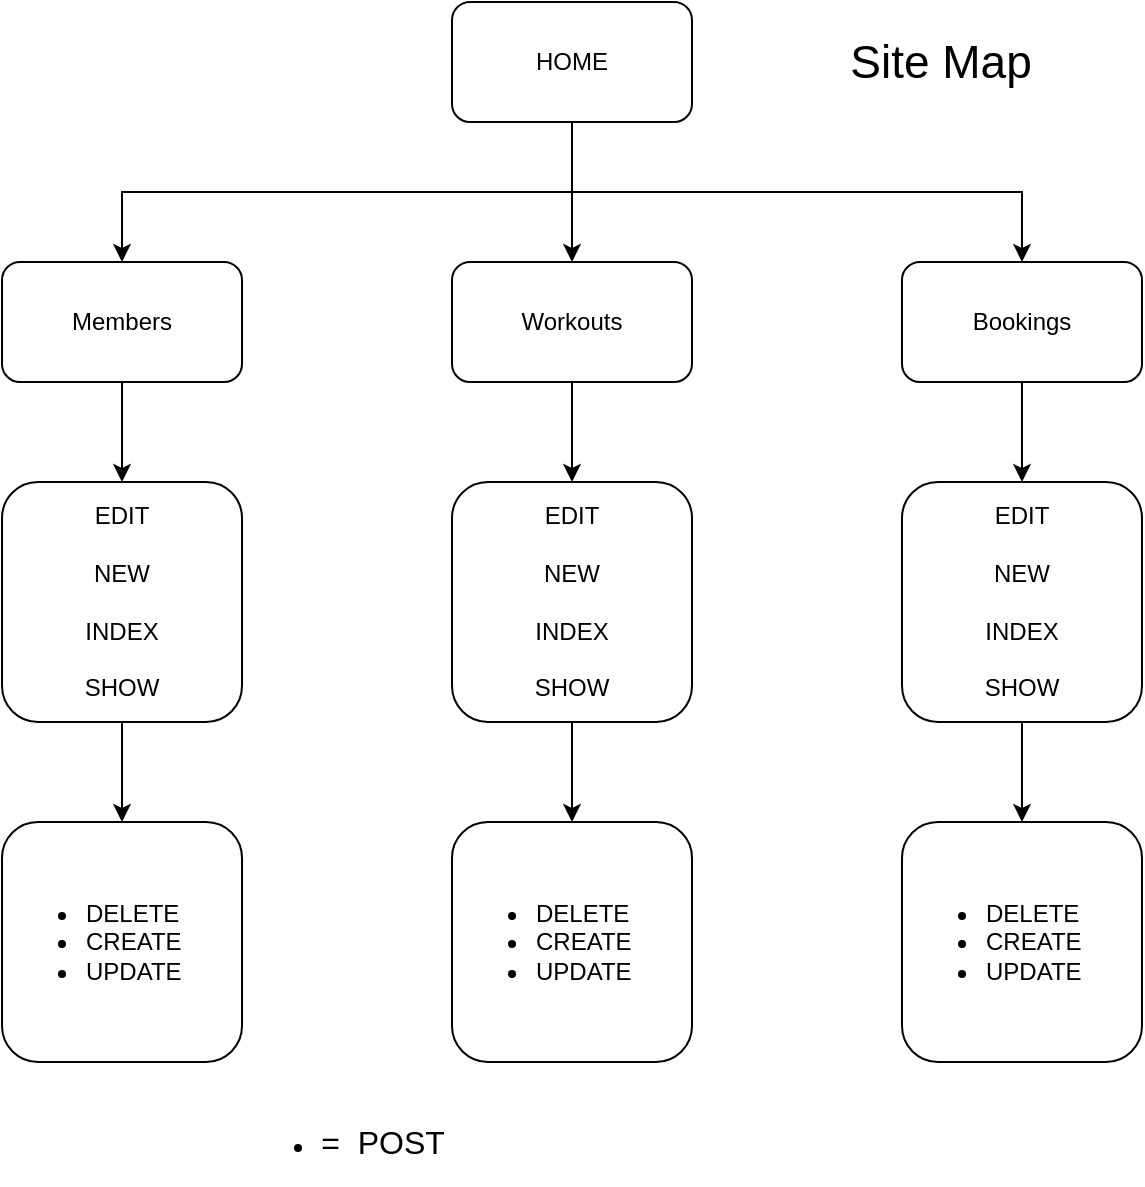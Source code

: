 <mxfile version="12.6.5" type="device"><diagram id="Tgwc8DYV5kd9_7t6jGFe" name="Page-1"><mxGraphModel dx="1186" dy="875" grid="1" gridSize="10" guides="1" tooltips="1" connect="1" arrows="1" fold="1" page="1" pageScale="1" pageWidth="850" pageHeight="1100" math="0" shadow="0"><root><mxCell id="0"/><mxCell id="1" parent="0"/><mxCell id="6gGqsFEvAjKLn2i0HNak-13" style="edgeStyle=orthogonalEdgeStyle;rounded=0;orthogonalLoop=1;jettySize=auto;html=1;exitX=0.5;exitY=1;exitDx=0;exitDy=0;entryX=0.5;entryY=0;entryDx=0;entryDy=0;" edge="1" parent="1" source="6gGqsFEvAjKLn2i0HNak-1" target="6gGqsFEvAjKLn2i0HNak-3"><mxGeometry relative="1" as="geometry"/></mxCell><mxCell id="6gGqsFEvAjKLn2i0HNak-14" style="edgeStyle=orthogonalEdgeStyle;rounded=0;orthogonalLoop=1;jettySize=auto;html=1;exitX=0.75;exitY=1;exitDx=0;exitDy=0;" edge="1" parent="1" source="6gGqsFEvAjKLn2i0HNak-1" target="6gGqsFEvAjKLn2i0HNak-4"><mxGeometry relative="1" as="geometry"><Array as="points"><mxPoint x="425" y="170"/><mxPoint x="425" y="205"/><mxPoint x="650" y="205"/></Array></mxGeometry></mxCell><mxCell id="6gGqsFEvAjKLn2i0HNak-15" style="edgeStyle=orthogonalEdgeStyle;rounded=0;orthogonalLoop=1;jettySize=auto;html=1;entryX=0.5;entryY=0;entryDx=0;entryDy=0;" edge="1" parent="1" source="6gGqsFEvAjKLn2i0HNak-1" target="6gGqsFEvAjKLn2i0HNak-2"><mxGeometry relative="1" as="geometry"/></mxCell><mxCell id="6gGqsFEvAjKLn2i0HNak-1" value="HOME" style="rounded=1;whiteSpace=wrap;html=1;" vertex="1" parent="1"><mxGeometry x="365" y="110" width="120" height="60" as="geometry"/></mxCell><mxCell id="6gGqsFEvAjKLn2i0HNak-18" style="edgeStyle=orthogonalEdgeStyle;rounded=0;orthogonalLoop=1;jettySize=auto;html=1;exitX=0.5;exitY=1;exitDx=0;exitDy=0;entryX=0.5;entryY=0;entryDx=0;entryDy=0;" edge="1" parent="1" source="6gGqsFEvAjKLn2i0HNak-2" target="6gGqsFEvAjKLn2i0HNak-7"><mxGeometry relative="1" as="geometry"/></mxCell><mxCell id="6gGqsFEvAjKLn2i0HNak-2" value="Workouts" style="rounded=1;whiteSpace=wrap;html=1;" vertex="1" parent="1"><mxGeometry x="365" y="240" width="120" height="60" as="geometry"/></mxCell><mxCell id="6gGqsFEvAjKLn2i0HNak-16" style="edgeStyle=orthogonalEdgeStyle;rounded=0;orthogonalLoop=1;jettySize=auto;html=1;exitX=0.5;exitY=1;exitDx=0;exitDy=0;entryX=0.5;entryY=0;entryDx=0;entryDy=0;" edge="1" parent="1" source="6gGqsFEvAjKLn2i0HNak-3" target="6gGqsFEvAjKLn2i0HNak-6"><mxGeometry relative="1" as="geometry"/></mxCell><mxCell id="6gGqsFEvAjKLn2i0HNak-3" value="Members" style="rounded=1;whiteSpace=wrap;html=1;" vertex="1" parent="1"><mxGeometry x="140" y="240" width="120" height="60" as="geometry"/></mxCell><mxCell id="6gGqsFEvAjKLn2i0HNak-20" style="edgeStyle=orthogonalEdgeStyle;rounded=0;orthogonalLoop=1;jettySize=auto;html=1;exitX=0.5;exitY=1;exitDx=0;exitDy=0;entryX=0.5;entryY=0;entryDx=0;entryDy=0;" edge="1" parent="1" source="6gGqsFEvAjKLn2i0HNak-4" target="6gGqsFEvAjKLn2i0HNak-8"><mxGeometry relative="1" as="geometry"/></mxCell><mxCell id="6gGqsFEvAjKLn2i0HNak-4" value="Bookings" style="rounded=1;whiteSpace=wrap;html=1;" vertex="1" parent="1"><mxGeometry x="590" y="240" width="120" height="60" as="geometry"/></mxCell><mxCell id="6gGqsFEvAjKLn2i0HNak-17" style="edgeStyle=orthogonalEdgeStyle;rounded=0;orthogonalLoop=1;jettySize=auto;html=1;exitX=0.5;exitY=1;exitDx=0;exitDy=0;entryX=0.5;entryY=0;entryDx=0;entryDy=0;" edge="1" parent="1" source="6gGqsFEvAjKLn2i0HNak-6" target="6gGqsFEvAjKLn2i0HNak-9"><mxGeometry relative="1" as="geometry"/></mxCell><mxCell id="6gGqsFEvAjKLn2i0HNak-6" value="EDIT&lt;br&gt;&lt;br&gt;NEW&lt;br&gt;&lt;br&gt;INDEX&lt;br&gt;&lt;br&gt;SHOW&lt;br&gt;" style="rounded=1;whiteSpace=wrap;html=1;" vertex="1" parent="1"><mxGeometry x="140" y="350" width="120" height="120" as="geometry"/></mxCell><mxCell id="6gGqsFEvAjKLn2i0HNak-19" style="edgeStyle=orthogonalEdgeStyle;rounded=0;orthogonalLoop=1;jettySize=auto;html=1;exitX=0.5;exitY=1;exitDx=0;exitDy=0;entryX=0.5;entryY=0;entryDx=0;entryDy=0;" edge="1" parent="1" source="6gGqsFEvAjKLn2i0HNak-7" target="6gGqsFEvAjKLn2i0HNak-10"><mxGeometry relative="1" as="geometry"/></mxCell><mxCell id="6gGqsFEvAjKLn2i0HNak-7" value="EDIT&lt;br&gt;&lt;br&gt;NEW&lt;br&gt;&lt;br&gt;INDEX&lt;br&gt;&lt;br&gt;SHOW&lt;br&gt;" style="rounded=1;whiteSpace=wrap;html=1;" vertex="1" parent="1"><mxGeometry x="365" y="350" width="120" height="120" as="geometry"/></mxCell><mxCell id="6gGqsFEvAjKLn2i0HNak-21" style="edgeStyle=orthogonalEdgeStyle;rounded=0;orthogonalLoop=1;jettySize=auto;html=1;exitX=0.5;exitY=1;exitDx=0;exitDy=0;entryX=0.5;entryY=0;entryDx=0;entryDy=0;" edge="1" parent="1" source="6gGqsFEvAjKLn2i0HNak-8" target="6gGqsFEvAjKLn2i0HNak-11"><mxGeometry relative="1" as="geometry"/></mxCell><mxCell id="6gGqsFEvAjKLn2i0HNak-8" value="EDIT&lt;br&gt;&lt;br&gt;NEW&lt;br&gt;&lt;br&gt;INDEX&lt;br&gt;&lt;br&gt;SHOW&lt;br&gt;" style="rounded=1;whiteSpace=wrap;html=1;" vertex="1" parent="1"><mxGeometry x="590" y="350" width="120" height="120" as="geometry"/></mxCell><mxCell id="6gGqsFEvAjKLn2i0HNak-9" value="&lt;ul&gt;&lt;li&gt;DELETE&lt;/li&gt;&lt;li&gt;CREATE&lt;/li&gt;&lt;li&gt;UPDATE&lt;/li&gt;&lt;/ul&gt;" style="rounded=1;whiteSpace=wrap;html=1;align=left;" vertex="1" parent="1"><mxGeometry x="140" y="520" width="120" height="120" as="geometry"/></mxCell><mxCell id="6gGqsFEvAjKLn2i0HNak-10" value="&lt;ul&gt;&lt;li&gt;DELETE&lt;/li&gt;&lt;li&gt;CREATE&lt;/li&gt;&lt;li&gt;UPDATE&lt;/li&gt;&lt;/ul&gt;" style="rounded=1;whiteSpace=wrap;html=1;align=left;" vertex="1" parent="1"><mxGeometry x="365" y="520" width="120" height="120" as="geometry"/></mxCell><mxCell id="6gGqsFEvAjKLn2i0HNak-11" value="&lt;ul&gt;&lt;li&gt;DELETE&lt;/li&gt;&lt;li&gt;CREATE&lt;/li&gt;&lt;li&gt;UPDATE&lt;/li&gt;&lt;/ul&gt;" style="rounded=1;whiteSpace=wrap;html=1;align=left;" vertex="1" parent="1"><mxGeometry x="590" y="520" width="120" height="120" as="geometry"/></mxCell><mxCell id="6gGqsFEvAjKLn2i0HNak-12" value="&lt;ul&gt;&lt;li&gt;&lt;font style=&quot;font-size: 16px&quot;&gt;=&amp;nbsp; POST&lt;/font&gt;&lt;/li&gt;&lt;/ul&gt;" style="text;html=1;align=center;verticalAlign=middle;resizable=0;points=[];autosize=1;strokeWidth=2;" vertex="1" parent="1"><mxGeometry x="250" y="660" width="120" height="40" as="geometry"/></mxCell><mxCell id="6gGqsFEvAjKLn2i0HNak-22" value="&lt;font style=&quot;font-size: 23px&quot;&gt;Site Map&lt;/font&gt;" style="text;html=1;align=center;verticalAlign=middle;resizable=0;points=[];autosize=1;" vertex="1" parent="1"><mxGeometry x="554" y="130" width="110" height="20" as="geometry"/></mxCell></root></mxGraphModel></diagram></mxfile>